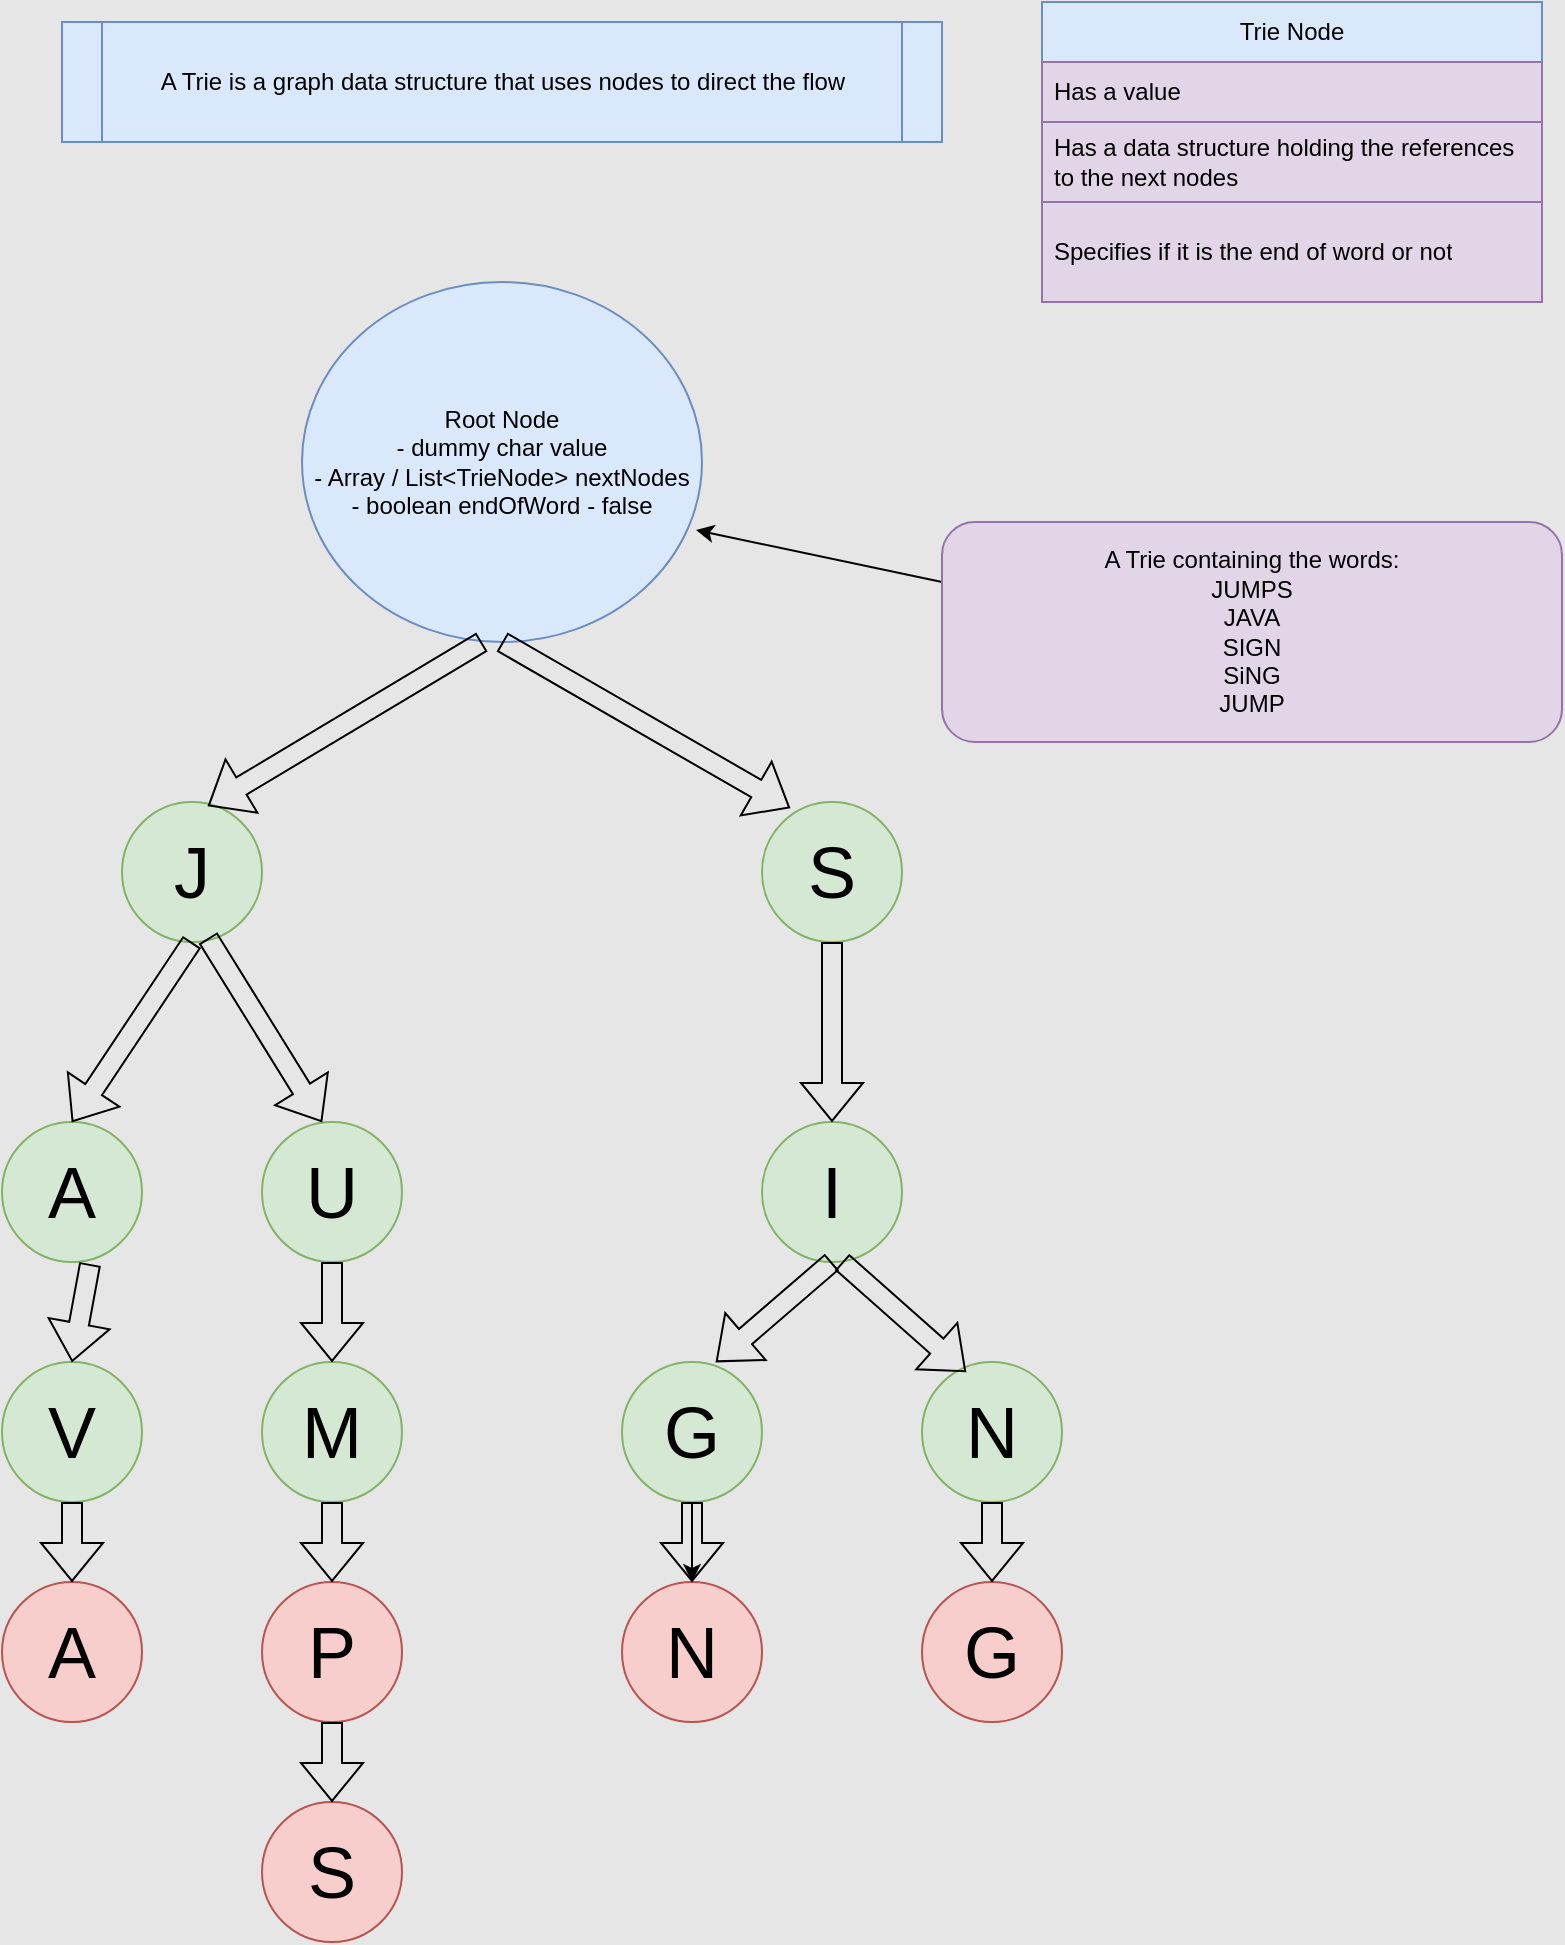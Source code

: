<mxfile version="21.7.2" type="github">
  <diagram name="Page-1" id="8Wzopw7m2Qg8zilJqCGv">
    <mxGraphModel dx="1434" dy="782" grid="1" gridSize="10" guides="1" tooltips="1" connect="1" arrows="1" fold="1" page="1" pageScale="1" pageWidth="850" pageHeight="1100" background="#E6E6E6" math="0" shadow="0">
      <root>
        <mxCell id="0" />
        <mxCell id="1" parent="0" />
        <mxCell id="iqF4aYzBkcHkCzeJV1qg-1" value="A Trie is a graph data structure that uses nodes to direct the flow" style="shape=process;whiteSpace=wrap;html=1;backgroundOutline=1;fillColor=#dae8fc;strokeColor=#6c8ebf;size=0.045;" vertex="1" parent="1">
          <mxGeometry x="60" y="60" width="440" height="60" as="geometry" />
        </mxCell>
        <mxCell id="iqF4aYzBkcHkCzeJV1qg-3" value="Trie Node" style="swimlane;fontStyle=0;childLayout=stackLayout;horizontal=1;startSize=30;horizontalStack=0;resizeParent=1;resizeParentMax=0;resizeLast=0;collapsible=1;marginBottom=0;whiteSpace=wrap;html=1;fillColor=#dae8fc;strokeColor=#6c8ebf;" vertex="1" parent="1">
          <mxGeometry x="550" y="50" width="250" height="150" as="geometry" />
        </mxCell>
        <mxCell id="iqF4aYzBkcHkCzeJV1qg-4" value="Has a value" style="text;strokeColor=#9673a6;fillColor=#e1d5e7;align=left;verticalAlign=middle;spacingLeft=4;spacingRight=4;overflow=hidden;points=[[0,0.5],[1,0.5]];portConstraint=eastwest;rotatable=0;whiteSpace=wrap;html=1;" vertex="1" parent="iqF4aYzBkcHkCzeJV1qg-3">
          <mxGeometry y="30" width="250" height="30" as="geometry" />
        </mxCell>
        <mxCell id="iqF4aYzBkcHkCzeJV1qg-5" value="Has a data structure holding the references to the next nodes" style="text;strokeColor=#9673a6;fillColor=#e1d5e7;align=left;verticalAlign=middle;spacingLeft=4;spacingRight=4;overflow=hidden;points=[[0,0.5],[1,0.5]];portConstraint=eastwest;rotatable=0;whiteSpace=wrap;html=1;" vertex="1" parent="iqF4aYzBkcHkCzeJV1qg-3">
          <mxGeometry y="60" width="250" height="40" as="geometry" />
        </mxCell>
        <mxCell id="iqF4aYzBkcHkCzeJV1qg-6" value="Specifies if it is the end of word or not" style="text;strokeColor=#9673a6;fillColor=#e1d5e7;align=left;verticalAlign=middle;spacingLeft=4;spacingRight=4;overflow=hidden;points=[[0,0.5],[1,0.5]];portConstraint=eastwest;rotatable=0;whiteSpace=wrap;html=1;" vertex="1" parent="iqF4aYzBkcHkCzeJV1qg-3">
          <mxGeometry y="100" width="250" height="50" as="geometry" />
        </mxCell>
        <mxCell id="iqF4aYzBkcHkCzeJV1qg-8" value="&lt;div&gt;Root Node&lt;/div&gt;&lt;div&gt;- dummy char value&lt;/div&gt;&lt;div&gt;- Array / List&amp;lt;TrieNode&amp;gt; nextNodes&lt;/div&gt;&lt;div&gt;- boolean endOfWord - false&lt;br&gt;&lt;/div&gt;" style="ellipse;whiteSpace=wrap;html=1;fillColor=#dae8fc;strokeColor=#6c8ebf;" vertex="1" parent="1">
          <mxGeometry x="180" y="190" width="200" height="180" as="geometry" />
        </mxCell>
        <mxCell id="iqF4aYzBkcHkCzeJV1qg-9" value="&lt;font style=&quot;font-size: 36px;&quot;&gt;J&lt;/font&gt;" style="ellipse;whiteSpace=wrap;html=1;fontSize=36;fillColor=#d5e8d4;strokeColor=#82b366;" vertex="1" parent="1">
          <mxGeometry x="90" y="450" width="70" height="70" as="geometry" />
        </mxCell>
        <mxCell id="iqF4aYzBkcHkCzeJV1qg-10" value="&lt;font style=&quot;font-size: 36px;&quot;&gt;S&lt;/font&gt;" style="ellipse;whiteSpace=wrap;html=1;fillColor=#d5e8d4;strokeColor=#82b366;" vertex="1" parent="1">
          <mxGeometry x="410" y="450" width="70" height="70" as="geometry" />
        </mxCell>
        <mxCell id="iqF4aYzBkcHkCzeJV1qg-12" value="A" style="ellipse;whiteSpace=wrap;html=1;fontSize=36;fillColor=#d5e8d4;strokeColor=#82b366;" vertex="1" parent="1">
          <mxGeometry x="30" y="610" width="70" height="70" as="geometry" />
        </mxCell>
        <mxCell id="iqF4aYzBkcHkCzeJV1qg-13" value="V" style="ellipse;whiteSpace=wrap;html=1;fontSize=36;fillColor=#d5e8d4;strokeColor=#82b366;" vertex="1" parent="1">
          <mxGeometry x="30" y="730" width="70" height="70" as="geometry" />
        </mxCell>
        <mxCell id="iqF4aYzBkcHkCzeJV1qg-14" value="U" style="ellipse;whiteSpace=wrap;html=1;fontSize=36;fillColor=#d5e8d4;strokeColor=#82b366;" vertex="1" parent="1">
          <mxGeometry x="160" y="610" width="70" height="70" as="geometry" />
        </mxCell>
        <mxCell id="iqF4aYzBkcHkCzeJV1qg-16" value="A" style="ellipse;whiteSpace=wrap;html=1;fontSize=36;fillColor=#f8cecc;strokeColor=#b85450;" vertex="1" parent="1">
          <mxGeometry x="30" y="840" width="70" height="70" as="geometry" />
        </mxCell>
        <mxCell id="iqF4aYzBkcHkCzeJV1qg-18" value="M" style="ellipse;whiteSpace=wrap;html=1;fontSize=36;fillColor=#d5e8d4;strokeColor=#82b366;" vertex="1" parent="1">
          <mxGeometry x="160" y="730" width="70" height="70" as="geometry" />
        </mxCell>
        <mxCell id="iqF4aYzBkcHkCzeJV1qg-19" value="P" style="ellipse;whiteSpace=wrap;html=1;fontSize=36;fillColor=#f8cecc;strokeColor=#b85450;" vertex="1" parent="1">
          <mxGeometry x="160" y="840" width="70" height="70" as="geometry" />
        </mxCell>
        <mxCell id="iqF4aYzBkcHkCzeJV1qg-20" value="S" style="ellipse;whiteSpace=wrap;html=1;fontSize=36;fillColor=#f8cecc;strokeColor=#b85450;" vertex="1" parent="1">
          <mxGeometry x="160" y="950" width="70" height="70" as="geometry" />
        </mxCell>
        <mxCell id="iqF4aYzBkcHkCzeJV1qg-21" value="I" style="ellipse;whiteSpace=wrap;html=1;fontSize=36;fillColor=#d5e8d4;strokeColor=#82b366;" vertex="1" parent="1">
          <mxGeometry x="410" y="610" width="70" height="70" as="geometry" />
        </mxCell>
        <mxCell id="iqF4aYzBkcHkCzeJV1qg-40" value="" style="edgeStyle=orthogonalEdgeStyle;rounded=0;orthogonalLoop=1;jettySize=auto;html=1;" edge="1" parent="1" source="iqF4aYzBkcHkCzeJV1qg-22" target="iqF4aYzBkcHkCzeJV1qg-24">
          <mxGeometry relative="1" as="geometry" />
        </mxCell>
        <mxCell id="iqF4aYzBkcHkCzeJV1qg-22" value="G" style="ellipse;whiteSpace=wrap;html=1;fontSize=36;fillColor=#d5e8d4;strokeColor=#82b366;" vertex="1" parent="1">
          <mxGeometry x="340" y="730" width="70" height="70" as="geometry" />
        </mxCell>
        <mxCell id="iqF4aYzBkcHkCzeJV1qg-24" value="N" style="ellipse;whiteSpace=wrap;html=1;fontSize=36;fillColor=#f8cecc;strokeColor=#b85450;" vertex="1" parent="1">
          <mxGeometry x="340" y="840" width="70" height="70" as="geometry" />
        </mxCell>
        <mxCell id="iqF4aYzBkcHkCzeJV1qg-27" value="N" style="ellipse;whiteSpace=wrap;html=1;fontSize=36;fillColor=#d5e8d4;strokeColor=#82b366;" vertex="1" parent="1">
          <mxGeometry x="490" y="730" width="70" height="70" as="geometry" />
        </mxCell>
        <mxCell id="iqF4aYzBkcHkCzeJV1qg-28" value="G" style="ellipse;whiteSpace=wrap;html=1;fontSize=36;fillColor=#f8cecc;strokeColor=#b85450;" vertex="1" parent="1">
          <mxGeometry x="490" y="840" width="70" height="70" as="geometry" />
        </mxCell>
        <mxCell id="iqF4aYzBkcHkCzeJV1qg-29" value="" style="shape=flexArrow;endArrow=classic;html=1;rounded=0;exitX=0.45;exitY=1;exitDx=0;exitDy=0;exitPerimeter=0;entryX=0.614;entryY=0.029;entryDx=0;entryDy=0;entryPerimeter=0;" edge="1" parent="1" source="iqF4aYzBkcHkCzeJV1qg-8" target="iqF4aYzBkcHkCzeJV1qg-9">
          <mxGeometry width="50" height="50" relative="1" as="geometry">
            <mxPoint x="400" y="690" as="sourcePoint" />
            <mxPoint x="450" y="640" as="targetPoint" />
          </mxGeometry>
        </mxCell>
        <mxCell id="iqF4aYzBkcHkCzeJV1qg-30" value="" style="shape=flexArrow;endArrow=classic;html=1;rounded=0;entryX=0.2;entryY=0.043;entryDx=0;entryDy=0;entryPerimeter=0;exitX=0.5;exitY=1;exitDx=0;exitDy=0;exitPerimeter=0;" edge="1" parent="1" source="iqF4aYzBkcHkCzeJV1qg-8" target="iqF4aYzBkcHkCzeJV1qg-10">
          <mxGeometry width="50" height="50" relative="1" as="geometry">
            <mxPoint x="280" y="380" as="sourcePoint" />
            <mxPoint x="143" y="462" as="targetPoint" />
          </mxGeometry>
        </mxCell>
        <mxCell id="iqF4aYzBkcHkCzeJV1qg-31" value="" style="shape=flexArrow;endArrow=classic;html=1;rounded=0;entryX=0.5;entryY=0;entryDx=0;entryDy=0;exitX=0.5;exitY=1;exitDx=0;exitDy=0;" edge="1" parent="1" source="iqF4aYzBkcHkCzeJV1qg-10" target="iqF4aYzBkcHkCzeJV1qg-21">
          <mxGeometry width="50" height="50" relative="1" as="geometry">
            <mxPoint x="290" y="380" as="sourcePoint" />
            <mxPoint x="434" y="463" as="targetPoint" />
          </mxGeometry>
        </mxCell>
        <mxCell id="iqF4aYzBkcHkCzeJV1qg-32" value="" style="shape=flexArrow;endArrow=classic;html=1;rounded=0;entryX=0.671;entryY=0;entryDx=0;entryDy=0;exitX=0.5;exitY=1;exitDx=0;exitDy=0;entryPerimeter=0;" edge="1" parent="1" source="iqF4aYzBkcHkCzeJV1qg-21" target="iqF4aYzBkcHkCzeJV1qg-22">
          <mxGeometry width="50" height="50" relative="1" as="geometry">
            <mxPoint x="455" y="530" as="sourcePoint" />
            <mxPoint x="455" y="620" as="targetPoint" />
          </mxGeometry>
        </mxCell>
        <mxCell id="iqF4aYzBkcHkCzeJV1qg-33" value="" style="shape=flexArrow;endArrow=classic;html=1;rounded=0;entryX=0.314;entryY=0.071;entryDx=0;entryDy=0;entryPerimeter=0;" edge="1" parent="1" target="iqF4aYzBkcHkCzeJV1qg-27">
          <mxGeometry width="50" height="50" relative="1" as="geometry">
            <mxPoint x="450" y="680" as="sourcePoint" />
            <mxPoint x="397" y="740" as="targetPoint" />
          </mxGeometry>
        </mxCell>
        <mxCell id="iqF4aYzBkcHkCzeJV1qg-34" value="" style="shape=flexArrow;endArrow=classic;html=1;rounded=0;exitX=0.5;exitY=1;exitDx=0;exitDy=0;" edge="1" parent="1" source="iqF4aYzBkcHkCzeJV1qg-27" target="iqF4aYzBkcHkCzeJV1qg-28">
          <mxGeometry width="50" height="50" relative="1" as="geometry">
            <mxPoint x="510" y="800" as="sourcePoint" />
            <mxPoint x="572" y="855" as="targetPoint" />
          </mxGeometry>
        </mxCell>
        <mxCell id="iqF4aYzBkcHkCzeJV1qg-35" value="" style="shape=flexArrow;endArrow=classic;html=1;rounded=0;exitX=0.5;exitY=1;exitDx=0;exitDy=0;entryX=0.5;entryY=0;entryDx=0;entryDy=0;" edge="1" parent="1" source="iqF4aYzBkcHkCzeJV1qg-22" target="iqF4aYzBkcHkCzeJV1qg-24">
          <mxGeometry width="50" height="50" relative="1" as="geometry">
            <mxPoint x="535" y="810" as="sourcePoint" />
            <mxPoint x="535" y="850" as="targetPoint" />
          </mxGeometry>
        </mxCell>
        <mxCell id="iqF4aYzBkcHkCzeJV1qg-37" value="" style="shape=flexArrow;endArrow=classic;html=1;rounded=0;entryX=0.5;entryY=0;entryDx=0;entryDy=0;exitX=0.5;exitY=1;exitDx=0;exitDy=0;" edge="1" parent="1" source="iqF4aYzBkcHkCzeJV1qg-9" target="iqF4aYzBkcHkCzeJV1qg-12">
          <mxGeometry width="50" height="50" relative="1" as="geometry">
            <mxPoint x="455" y="530" as="sourcePoint" />
            <mxPoint x="455" y="620" as="targetPoint" />
          </mxGeometry>
        </mxCell>
        <mxCell id="iqF4aYzBkcHkCzeJV1qg-38" value="" style="shape=flexArrow;endArrow=classic;html=1;rounded=0;exitX=0.614;exitY=0.971;exitDx=0;exitDy=0;exitPerimeter=0;" edge="1" parent="1" source="iqF4aYzBkcHkCzeJV1qg-9" target="iqF4aYzBkcHkCzeJV1qg-14">
          <mxGeometry width="50" height="50" relative="1" as="geometry">
            <mxPoint x="135" y="530" as="sourcePoint" />
            <mxPoint x="75" y="620" as="targetPoint" />
            <Array as="points">
              <mxPoint x="190" y="610" />
            </Array>
          </mxGeometry>
        </mxCell>
        <mxCell id="iqF4aYzBkcHkCzeJV1qg-41" value="" style="shape=flexArrow;endArrow=classic;html=1;rounded=0;exitX=0.5;exitY=1;exitDx=0;exitDy=0;entryX=0.5;entryY=0;entryDx=0;entryDy=0;" edge="1" parent="1" source="iqF4aYzBkcHkCzeJV1qg-18" target="iqF4aYzBkcHkCzeJV1qg-19">
          <mxGeometry width="50" height="50" relative="1" as="geometry">
            <mxPoint x="535" y="810" as="sourcePoint" />
            <mxPoint x="535" y="850" as="targetPoint" />
          </mxGeometry>
        </mxCell>
        <mxCell id="iqF4aYzBkcHkCzeJV1qg-42" value="" style="shape=flexArrow;endArrow=classic;html=1;rounded=0;exitX=0.5;exitY=1;exitDx=0;exitDy=0;entryX=0.5;entryY=0;entryDx=0;entryDy=0;" edge="1" parent="1" source="iqF4aYzBkcHkCzeJV1qg-13" target="iqF4aYzBkcHkCzeJV1qg-16">
          <mxGeometry width="50" height="50" relative="1" as="geometry">
            <mxPoint x="205" y="810" as="sourcePoint" />
            <mxPoint x="205" y="850" as="targetPoint" />
          </mxGeometry>
        </mxCell>
        <mxCell id="iqF4aYzBkcHkCzeJV1qg-43" value="" style="shape=flexArrow;endArrow=classic;html=1;rounded=0;exitX=0.629;exitY=1.014;exitDx=0;exitDy=0;entryX=0.5;entryY=0;entryDx=0;entryDy=0;exitPerimeter=0;" edge="1" parent="1" source="iqF4aYzBkcHkCzeJV1qg-12" target="iqF4aYzBkcHkCzeJV1qg-13">
          <mxGeometry width="50" height="50" relative="1" as="geometry">
            <mxPoint x="75" y="810" as="sourcePoint" />
            <mxPoint x="75" y="850" as="targetPoint" />
          </mxGeometry>
        </mxCell>
        <mxCell id="iqF4aYzBkcHkCzeJV1qg-44" value="" style="shape=flexArrow;endArrow=classic;html=1;rounded=0;exitX=0.5;exitY=1;exitDx=0;exitDy=0;entryX=0.5;entryY=0;entryDx=0;entryDy=0;" edge="1" parent="1" source="iqF4aYzBkcHkCzeJV1qg-14" target="iqF4aYzBkcHkCzeJV1qg-18">
          <mxGeometry width="50" height="50" relative="1" as="geometry">
            <mxPoint x="84" y="691" as="sourcePoint" />
            <mxPoint x="75" y="740" as="targetPoint" />
          </mxGeometry>
        </mxCell>
        <mxCell id="iqF4aYzBkcHkCzeJV1qg-45" value="" style="shape=flexArrow;endArrow=classic;html=1;rounded=0;exitX=0.5;exitY=1;exitDx=0;exitDy=0;entryX=0.5;entryY=0;entryDx=0;entryDy=0;" edge="1" parent="1" source="iqF4aYzBkcHkCzeJV1qg-19" target="iqF4aYzBkcHkCzeJV1qg-20">
          <mxGeometry width="50" height="50" relative="1" as="geometry">
            <mxPoint x="205" y="690" as="sourcePoint" />
            <mxPoint x="205" y="740" as="targetPoint" />
          </mxGeometry>
        </mxCell>
        <mxCell id="iqF4aYzBkcHkCzeJV1qg-46" value="" style="endArrow=classic;html=1;rounded=0;entryX=0.985;entryY=0.689;entryDx=0;entryDy=0;entryPerimeter=0;" edge="1" parent="1" target="iqF4aYzBkcHkCzeJV1qg-8">
          <mxGeometry width="50" height="50" relative="1" as="geometry">
            <mxPoint x="500" y="340" as="sourcePoint" />
            <mxPoint x="450" y="490" as="targetPoint" />
          </mxGeometry>
        </mxCell>
        <mxCell id="iqF4aYzBkcHkCzeJV1qg-49" value="&lt;div&gt;A Trie containing the words:&lt;/div&gt;&lt;div&gt;JUMPS&lt;br&gt;&lt;/div&gt;&lt;div&gt;JAVA&lt;/div&gt;&lt;div&gt;SIGN&lt;/div&gt;&lt;div&gt;SiNG&lt;/div&gt;&lt;div&gt;JUMP&lt;br&gt;&lt;/div&gt;" style="rounded=1;whiteSpace=wrap;html=1;fillColor=#e1d5e7;strokeColor=#9673a6;" vertex="1" parent="1">
          <mxGeometry x="500" y="310" width="310" height="110" as="geometry" />
        </mxCell>
      </root>
    </mxGraphModel>
  </diagram>
</mxfile>
